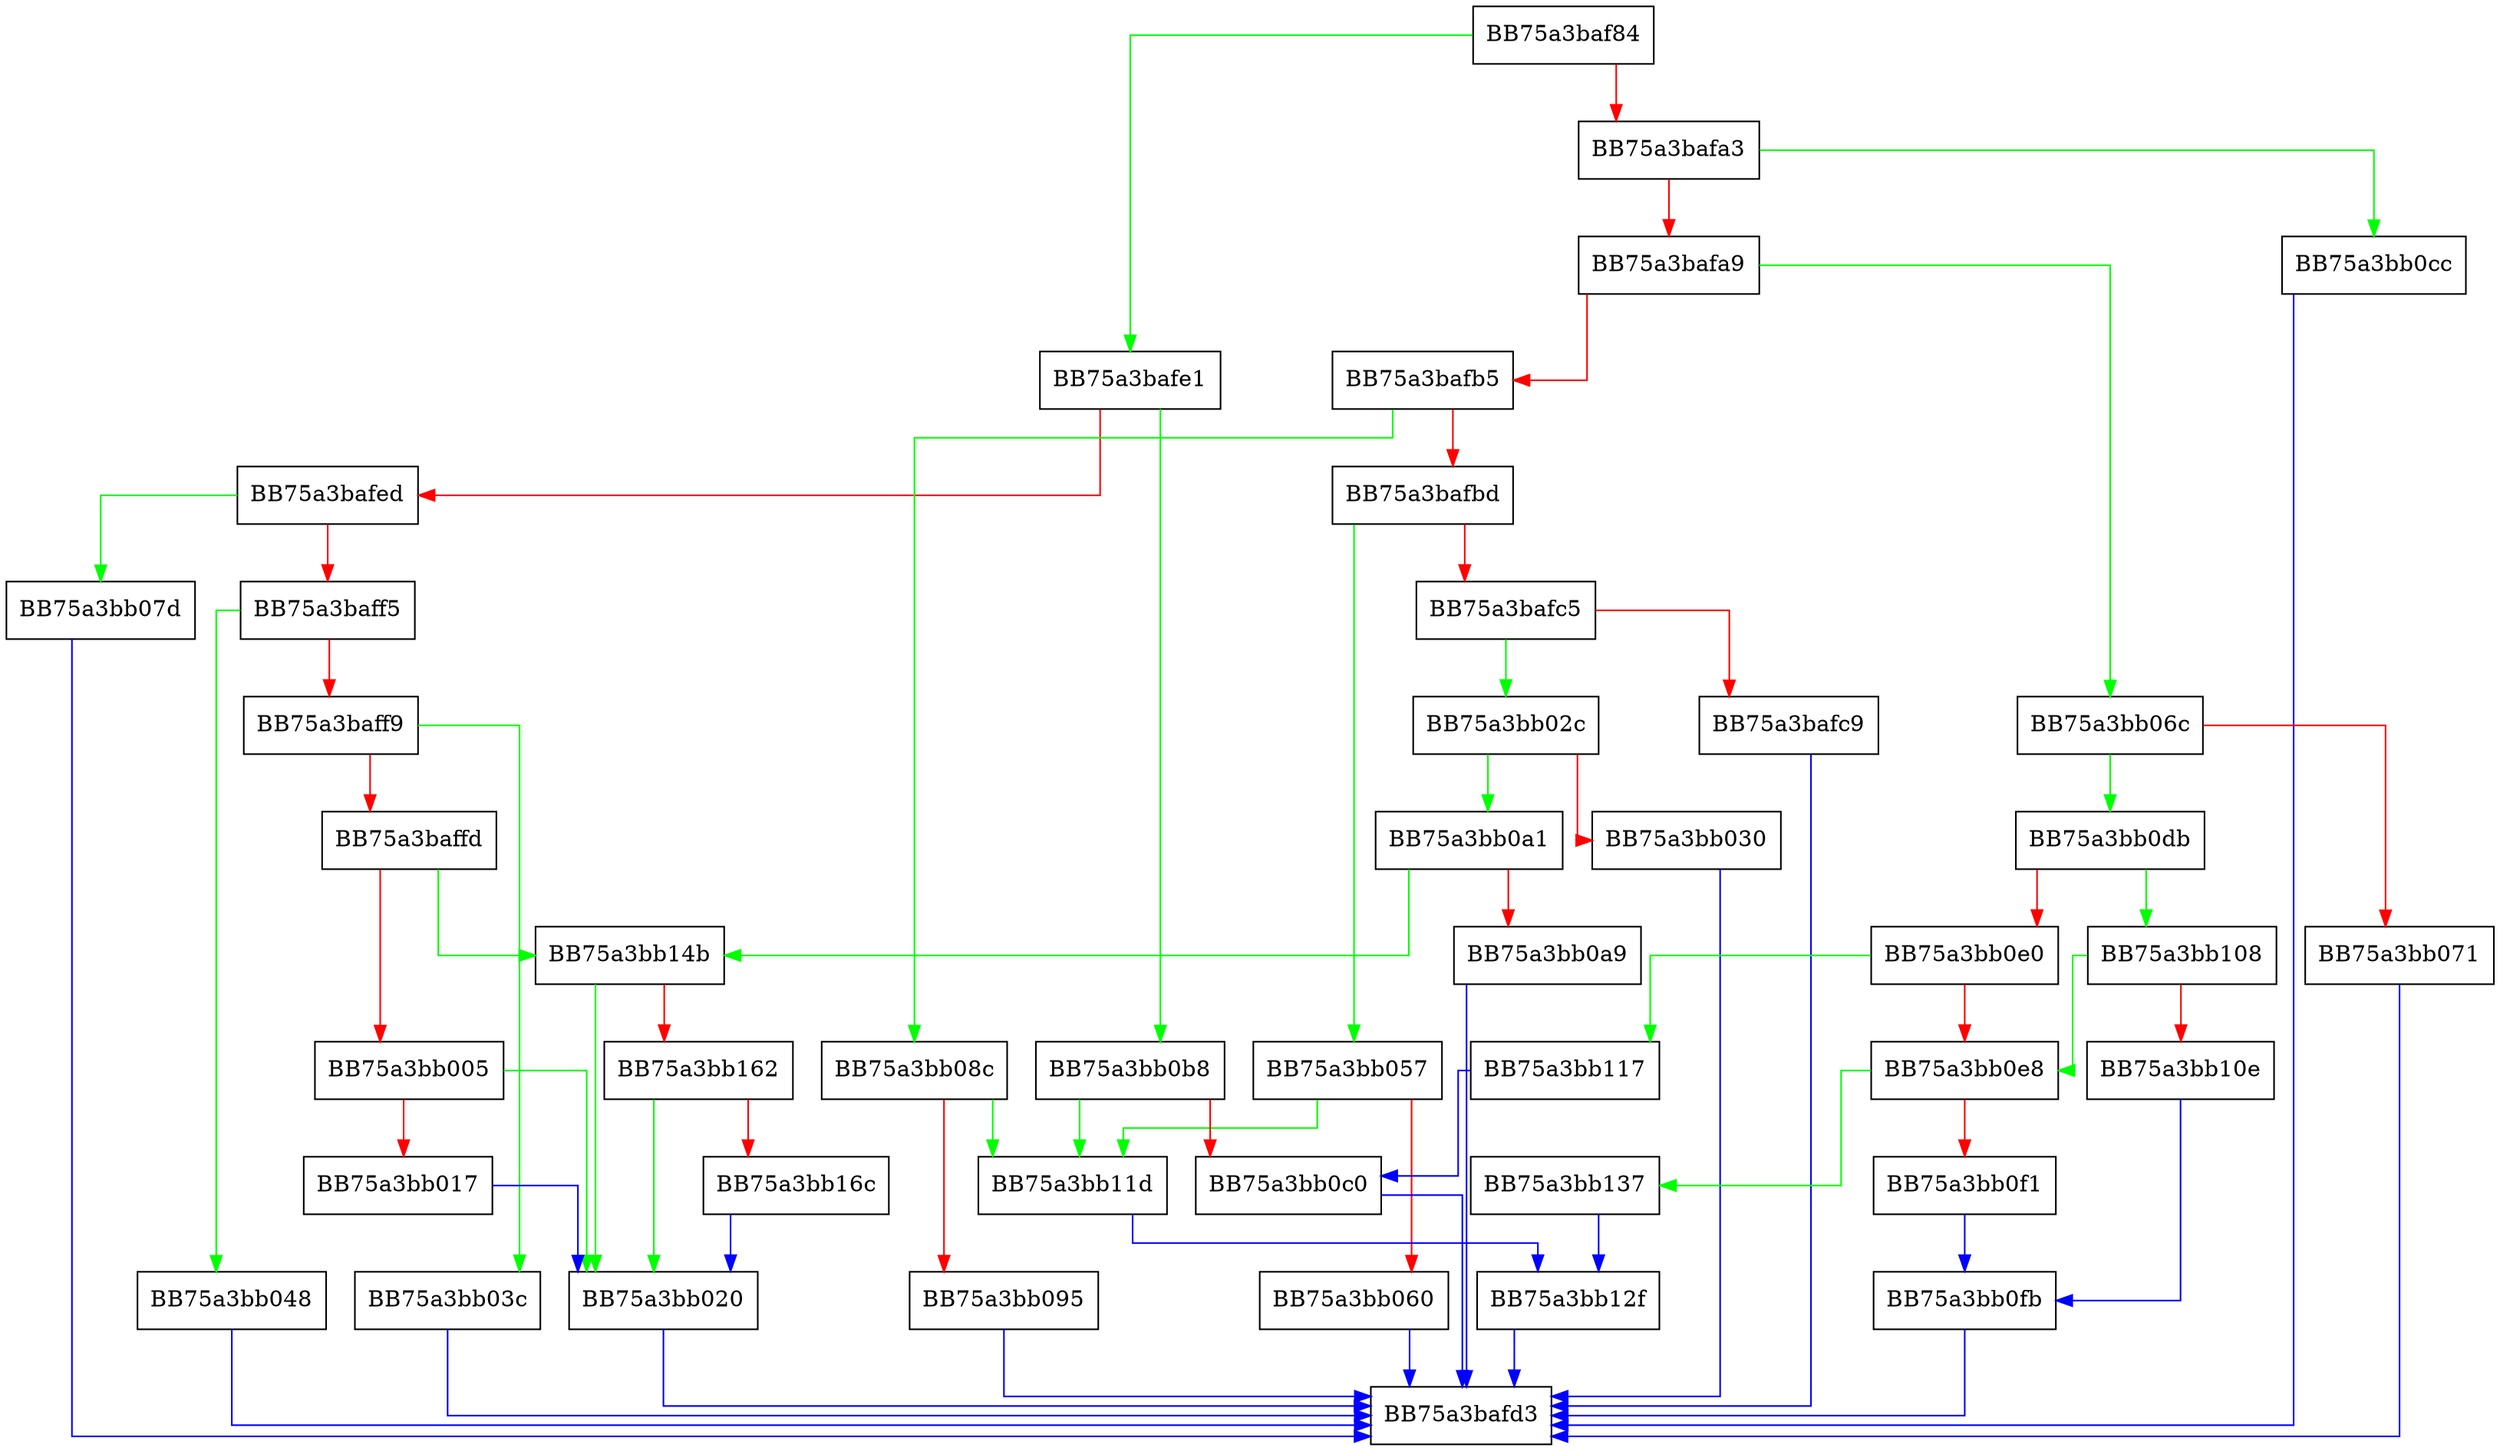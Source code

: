 digraph ConsumeRetpolineByte {
  node [shape="box"];
  graph [splines=ortho];
  BB75a3baf84 -> BB75a3bafe1 [color="green"];
  BB75a3baf84 -> BB75a3bafa3 [color="red"];
  BB75a3bafa3 -> BB75a3bb0cc [color="green"];
  BB75a3bafa3 -> BB75a3bafa9 [color="red"];
  BB75a3bafa9 -> BB75a3bb06c [color="green"];
  BB75a3bafa9 -> BB75a3bafb5 [color="red"];
  BB75a3bafb5 -> BB75a3bb08c [color="green"];
  BB75a3bafb5 -> BB75a3bafbd [color="red"];
  BB75a3bafbd -> BB75a3bb057 [color="green"];
  BB75a3bafbd -> BB75a3bafc5 [color="red"];
  BB75a3bafc5 -> BB75a3bb02c [color="green"];
  BB75a3bafc5 -> BB75a3bafc9 [color="red"];
  BB75a3bafc9 -> BB75a3bafd3 [color="blue"];
  BB75a3bafe1 -> BB75a3bb0b8 [color="green"];
  BB75a3bafe1 -> BB75a3bafed [color="red"];
  BB75a3bafed -> BB75a3bb07d [color="green"];
  BB75a3bafed -> BB75a3baff5 [color="red"];
  BB75a3baff5 -> BB75a3bb048 [color="green"];
  BB75a3baff5 -> BB75a3baff9 [color="red"];
  BB75a3baff9 -> BB75a3bb03c [color="green"];
  BB75a3baff9 -> BB75a3baffd [color="red"];
  BB75a3baffd -> BB75a3bb14b [color="green"];
  BB75a3baffd -> BB75a3bb005 [color="red"];
  BB75a3bb005 -> BB75a3bb020 [color="green"];
  BB75a3bb005 -> BB75a3bb017 [color="red"];
  BB75a3bb017 -> BB75a3bb020 [color="blue"];
  BB75a3bb020 -> BB75a3bafd3 [color="blue"];
  BB75a3bb02c -> BB75a3bb0a1 [color="green"];
  BB75a3bb02c -> BB75a3bb030 [color="red"];
  BB75a3bb030 -> BB75a3bafd3 [color="blue"];
  BB75a3bb03c -> BB75a3bafd3 [color="blue"];
  BB75a3bb048 -> BB75a3bafd3 [color="blue"];
  BB75a3bb057 -> BB75a3bb11d [color="green"];
  BB75a3bb057 -> BB75a3bb060 [color="red"];
  BB75a3bb060 -> BB75a3bafd3 [color="blue"];
  BB75a3bb06c -> BB75a3bb0db [color="green"];
  BB75a3bb06c -> BB75a3bb071 [color="red"];
  BB75a3bb071 -> BB75a3bafd3 [color="blue"];
  BB75a3bb07d -> BB75a3bafd3 [color="blue"];
  BB75a3bb08c -> BB75a3bb11d [color="green"];
  BB75a3bb08c -> BB75a3bb095 [color="red"];
  BB75a3bb095 -> BB75a3bafd3 [color="blue"];
  BB75a3bb0a1 -> BB75a3bb14b [color="green"];
  BB75a3bb0a1 -> BB75a3bb0a9 [color="red"];
  BB75a3bb0a9 -> BB75a3bafd3 [color="blue"];
  BB75a3bb0b8 -> BB75a3bb11d [color="green"];
  BB75a3bb0b8 -> BB75a3bb0c0 [color="red"];
  BB75a3bb0c0 -> BB75a3bafd3 [color="blue"];
  BB75a3bb0cc -> BB75a3bafd3 [color="blue"];
  BB75a3bb0db -> BB75a3bb108 [color="green"];
  BB75a3bb0db -> BB75a3bb0e0 [color="red"];
  BB75a3bb0e0 -> BB75a3bb117 [color="green"];
  BB75a3bb0e0 -> BB75a3bb0e8 [color="red"];
  BB75a3bb0e8 -> BB75a3bb137 [color="green"];
  BB75a3bb0e8 -> BB75a3bb0f1 [color="red"];
  BB75a3bb0f1 -> BB75a3bb0fb [color="blue"];
  BB75a3bb0fb -> BB75a3bafd3 [color="blue"];
  BB75a3bb108 -> BB75a3bb0e8 [color="green"];
  BB75a3bb108 -> BB75a3bb10e [color="red"];
  BB75a3bb10e -> BB75a3bb0fb [color="blue"];
  BB75a3bb117 -> BB75a3bb0c0 [color="blue"];
  BB75a3bb11d -> BB75a3bb12f [color="blue"];
  BB75a3bb12f -> BB75a3bafd3 [color="blue"];
  BB75a3bb137 -> BB75a3bb12f [color="blue"];
  BB75a3bb14b -> BB75a3bb020 [color="green"];
  BB75a3bb14b -> BB75a3bb162 [color="red"];
  BB75a3bb162 -> BB75a3bb020 [color="green"];
  BB75a3bb162 -> BB75a3bb16c [color="red"];
  BB75a3bb16c -> BB75a3bb020 [color="blue"];
}
